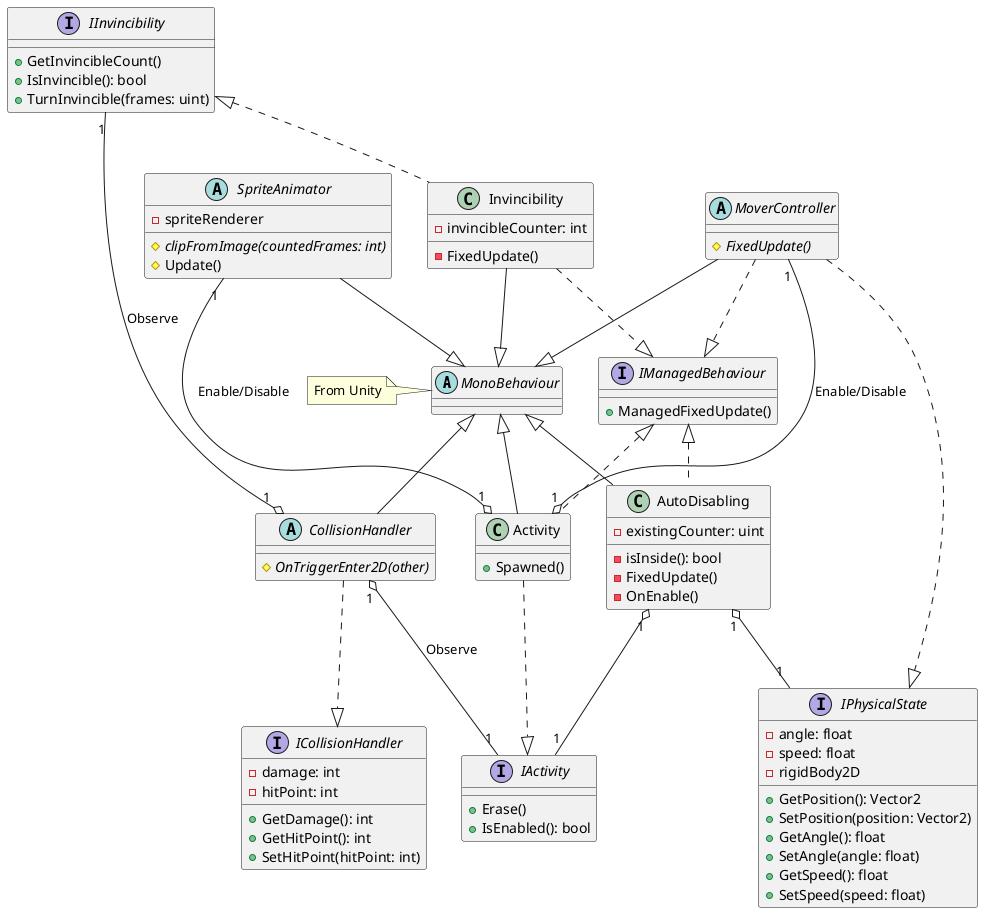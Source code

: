 @startuml ClassesForAttachment
abstract MonoBehaviour
note left of MonoBehaviour
    From Unity
end note

interface IActivity {
    +Erase()
    +IsEnabled(): bool
}

class Activity {
    +Spawned()
}

MonoBehaviour <|-- Activity
Activity ..|> IActivity

interface IPhysicalState {
    -angle: float
    -speed: float
    -rigidBody2D
    +GetPosition(): Vector2
    +SetPosition(position: Vector2)
    +GetAngle(): float
    +SetAngle(angle: float)
    +GetSpeed(): float
    +SetSpeed(speed: float)
}

class AutoDisabling {
    -existingCounter: uint
    -isInside(): bool
    -FixedUpdate()
    -OnEnable()
}

MonoBehaviour <|-- AutoDisabling
AutoDisabling "1" o-- "1" IActivity
AutoDisabling "1" o-- "1" IPhysicalState

interface IInvincibility {
    +GetInvincibleCount()
    +IsInvincible(): bool
    +TurnInvincible(frames: uint)
}

class Invincibility {
    -invincibleCounter: int
    -FixedUpdate()
}

IInvincibility <|.. Invincibility
Invincibility --|> MonoBehaviour

interface ICollisionHandler {
    -damage: int
    -hitPoint: int
    +GetDamage(): int
    +GetHitPoint(): int
    +SetHitPoint(hitPoint: int)
}

abstract CollisionHandler {
    #{abstract} OnTriggerEnter2D(other)
}

MonoBehaviour <|-- CollisionHandler
CollisionHandler ..|> ICollisionHandler
CollisionHandler "1" o-- "1" IActivity : Observe
IInvincibility "1" --o "1" CollisionHandler : Observe

abstract MoverController {
    #{abstract} FixedUpdate()
}

MoverController --|> MonoBehaviour
MoverController ..|> IPhysicalState
MoverController "1" --o "1" Activity : Enable/Disable

abstract SpriteAnimator {
    -spriteRenderer
    #{abstract} clipFromImage(countedFrames: int)
    #Update()
}

SpriteAnimator --|> MonoBehaviour
SpriteAnimator "1" --o "1" Activity : Enable/Disable

interface IManagedBehaviour {
    +ManagedFixedUpdate()
}

IManagedBehaviour <|.. Activity
IManagedBehaviour <|.. AutoDisabling
MoverController ..|> IManagedBehaviour
Invincibility ..|> IManagedBehaviour
@enduml